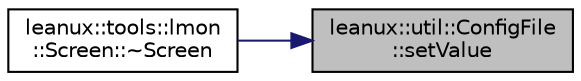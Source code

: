 digraph "leanux::util::ConfigFile::setValue"
{
 // LATEX_PDF_SIZE
  bgcolor="transparent";
  edge [fontname="Helvetica",fontsize="10",labelfontname="Helvetica",labelfontsize="10"];
  node [fontname="Helvetica",fontsize="10",shape=record];
  rankdir="RL";
  Node1 [label="leanux::util::ConfigFile\l::setValue",height=0.2,width=0.4,color="black", fillcolor="grey75", style="filled", fontcolor="black",tooltip="Set the configuration parameter to an int value."];
  Node1 -> Node2 [dir="back",color="midnightblue",fontsize="10",style="solid",fontname="Helvetica"];
  Node2 [label="leanux::tools::lmon\l::Screen::~Screen",height=0.2,width=0.4,color="black",URL="$classleanux_1_1tools_1_1lmon_1_1Screen.html#a404290f829ce6132e1bbb21dd942f598",tooltip="Destructor."];
}
